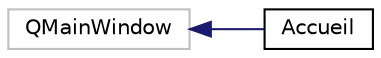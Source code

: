 digraph "Graphe hiérarchique des classes"
{
  edge [fontname="Helvetica",fontsize="10",labelfontname="Helvetica",labelfontsize="10"];
  node [fontname="Helvetica",fontsize="10",shape=record];
  rankdir="LR";
  Node1 [label="QMainWindow",height=0.2,width=0.4,color="grey75", fillcolor="white", style="filled"];
  Node1 -> Node0 [dir="back",color="midnightblue",fontsize="10",style="solid",fontname="Helvetica"];
  Node0 [label="Accueil",height=0.2,width=0.4,color="black", fillcolor="white", style="filled",URL="$class_accueil.html",tooltip="La class Accueil regroupe l&#39;ensemble des modules de l&#39;application. "];
}
